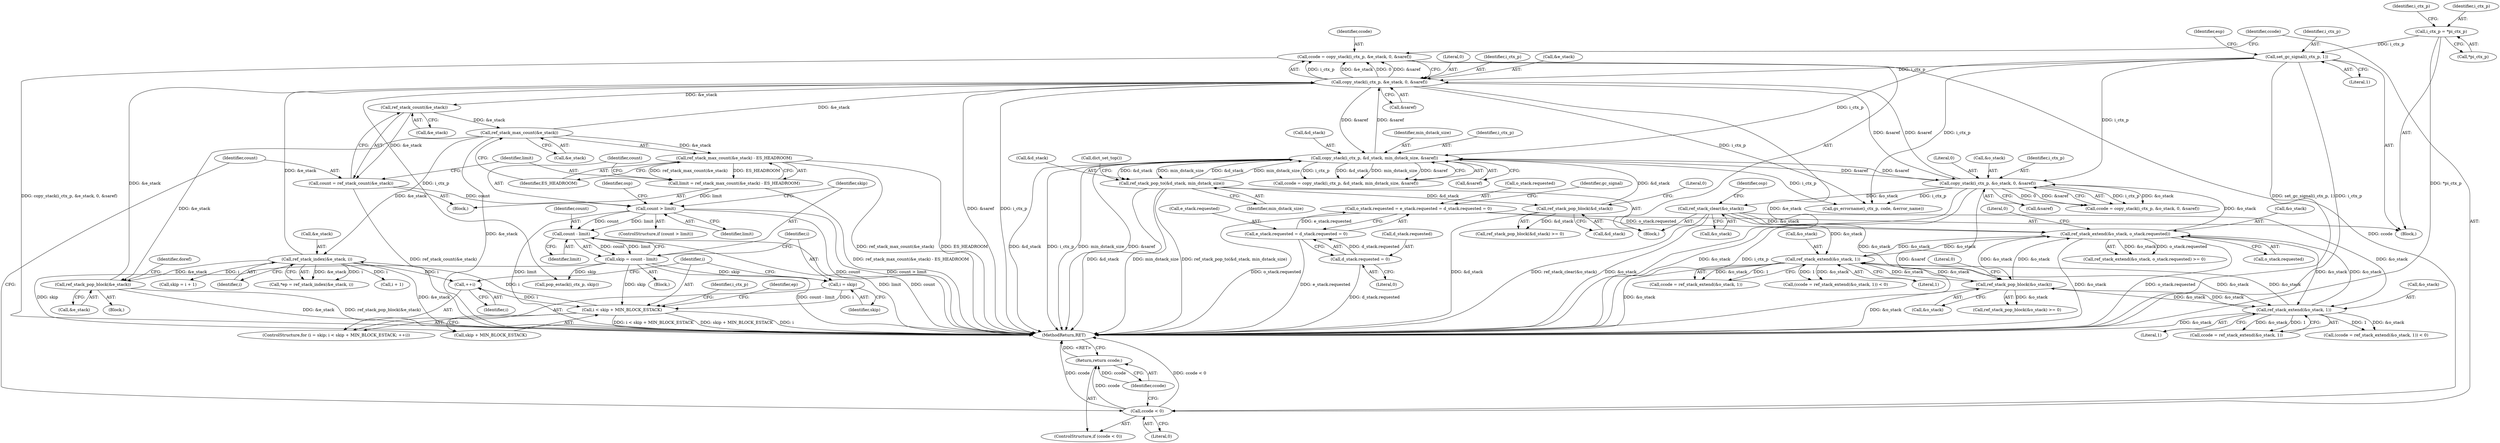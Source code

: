 digraph "0_ghostscript_b575e1ec42cc86f6a58c603f2a88fcc2af699cc8@API" {
"1000463" [label="(Call,ccode = copy_stack(i_ctx_p, &e_stack, 0, &saref))"];
"1000465" [label="(Call,copy_stack(i_ctx_p, &e_stack, 0, &saref))"];
"1000263" [label="(Call,set_gc_signal(i_ctx_p, 1))"];
"1000234" [label="(Call,i_ctx_p = *pi_ctx_p)"];
"1000325" [label="(Call,ref_stack_pop_block(&e_stack))"];
"1000520" [label="(Call,ref_stack_index(&e_stack, i))"];
"1000489" [label="(Call,ref_stack_max_count(&e_stack))"];
"1000482" [label="(Call,ref_stack_count(&e_stack))"];
"1000509" [label="(Call,i < skip + MIN_BLOCK_ESTACK)"];
"1000506" [label="(Call,i = skip)"];
"1000499" [label="(Call,skip = count - limit)"];
"1000501" [label="(Call,count - limit)"];
"1000494" [label="(Call,count > limit)"];
"1000480" [label="(Call,count = ref_stack_count(&e_stack))"];
"1000486" [label="(Call,limit = ref_stack_max_count(&e_stack) - ES_HEADROOM)"];
"1000488" [label="(Call,ref_stack_max_count(&e_stack) - ES_HEADROOM)"];
"1000514" [label="(Call,++i)"];
"1000403" [label="(Call,copy_stack(i_ctx_p, &d_stack, min_dstack_size, &saref))"];
"1000430" [label="(Call,ref_stack_pop_block(&d_stack))"];
"1000416" [label="(Call,ref_stack_pop_to(&d_stack, min_dstack_size))"];
"1000580" [label="(Call,copy_stack(i_ctx_p, &o_stack, 0, &saref))"];
"1000548" [label="(Call,ref_stack_extend(&o_stack, o_stack.requested))"];
"1000456" [label="(Call,ref_stack_extend(&o_stack, 1))"];
"1000593" [label="(Call,ref_stack_clear(&o_stack))"];
"1000605" [label="(Call,ref_stack_pop_block(&o_stack))"];
"1000394" [label="(Call,ref_stack_extend(&o_stack, 1))"];
"1000176" [label="(Call,o_stack.requested = e_stack.requested = d_stack.requested = 0)"];
"1000180" [label="(Call,e_stack.requested = d_stack.requested = 0)"];
"1000184" [label="(Call,d_stack.requested = 0)"];
"1000473" [label="(Call,ccode < 0)"];
"1000476" [label="(Return,return ccode;)"];
"1000263" [label="(Call,set_gc_signal(i_ctx_p, 1))"];
"1000501" [label="(Call,count - limit)"];
"1000478" [label="(Block,)"];
"1000191" [label="(Identifier,gc_signal)"];
"1000707" [label="(MethodReturn,RET)"];
"1000604" [label="(Call,ref_stack_pop_block(&o_stack) >= 0)"];
"1000392" [label="(Call,ccode = ref_stack_extend(&o_stack, 1))"];
"1000482" [label="(Call,ref_stack_count(&e_stack))"];
"1000176" [label="(Call,o_stack.requested = e_stack.requested = d_stack.requested = 0)"];
"1000490" [label="(Call,&e_stack)"];
"1000394" [label="(Call,ref_stack_extend(&o_stack, 1))"];
"1000542" [label="(Identifier,osp)"];
"1000584" [label="(Literal,0)"];
"1000473" [label="(Call,ccode < 0)"];
"1000275" [label="(Block,)"];
"1000605" [label="(Call,ref_stack_pop_block(&o_stack))"];
"1000514" [label="(Call,++i)"];
"1000407" [label="(Identifier,min_dstack_size)"];
"1000391" [label="(Call,(ccode = ref_stack_extend(&o_stack, 1)) < 0)"];
"1000419" [label="(Identifier,min_dstack_size)"];
"1000469" [label="(Literal,0)"];
"1000537" [label="(Identifier,i_ctx_p)"];
"1000582" [label="(Call,&o_stack)"];
"1000487" [label="(Identifier,limit)"];
"1000463" [label="(Call,ccode = copy_stack(i_ctx_p, &e_stack, 0, &saref))"];
"1000508" [label="(Identifier,skip)"];
"1000495" [label="(Identifier,count)"];
"1000549" [label="(Call,&o_stack)"];
"1000594" [label="(Call,&o_stack)"];
"1000515" [label="(Identifier,i)"];
"1000580" [label="(Call,copy_stack(i_ctx_p, &o_stack, 0, &saref))"];
"1000493" [label="(ControlStructure,if (count > limit))"];
"1000497" [label="(Block,)"];
"1000185" [label="(Call,d_stack.requested)"];
"1000518" [label="(Call,*ep = ref_stack_index(&e_stack, i))"];
"1000454" [label="(Call,ccode = ref_stack_extend(&o_stack, 1))"];
"1000430" [label="(Call,ref_stack_pop_block(&d_stack))"];
"1000243" [label="(Identifier,i_ctx_p)"];
"1000532" [label="(Call,i + 1)"];
"1000475" [label="(Literal,0)"];
"1000599" [label="(Identifier,osp)"];
"1000177" [label="(Call,o_stack.requested)"];
"1000499" [label="(Call,skip = count - limit)"];
"1000236" [label="(Call,*pi_ctx_p)"];
"1000536" [label="(Call,pop_estack(i_ctx_p, skip))"];
"1000456" [label="(Call,ref_stack_extend(&o_stack, 1))"];
"1000464" [label="(Identifier,ccode)"];
"1000329" [label="(Identifier,doref)"];
"1000530" [label="(Call,skip = i + 1)"];
"1000417" [label="(Call,&d_stack)"];
"1000510" [label="(Identifier,i)"];
"1000523" [label="(Identifier,i)"];
"1000503" [label="(Identifier,limit)"];
"1000184" [label="(Call,d_stack.requested = 0)"];
"1000488" [label="(Call,ref_stack_max_count(&e_stack) - ES_HEADROOM)"];
"1000551" [label="(Call,o_stack.requested)"];
"1000235" [label="(Identifier,i_ctx_p)"];
"1000483" [label="(Call,&e_stack)"];
"1000474" [label="(Identifier,ccode)"];
"1000268" [label="(Identifier,esp)"];
"1000507" [label="(Identifier,i)"];
"1000403" [label="(Call,copy_stack(i_ctx_p, &d_stack, min_dstack_size, &saref))"];
"1000401" [label="(Call,ccode = copy_stack(i_ctx_p, &d_stack, min_dstack_size, &saref))"];
"1000470" [label="(Call,&saref)"];
"1000520" [label="(Call,ref_stack_index(&e_stack, i))"];
"1000138" [label="(Block,)"];
"1000457" [label="(Call,&o_stack)"];
"1000492" [label="(Identifier,ES_HEADROOM)"];
"1000494" [label="(Call,count > limit)"];
"1000608" [label="(Literal,0)"];
"1000481" [label="(Identifier,count)"];
"1000606" [label="(Call,&o_stack)"];
"1000496" [label="(Identifier,limit)"];
"1000395" [label="(Call,&o_stack)"];
"1000628" [label="(Call,gs_errorname(i_ctx_p, code, &error_name))"];
"1000480" [label="(Call,count = ref_stack_count(&e_stack))"];
"1000188" [label="(Literal,0)"];
"1000181" [label="(Call,e_stack.requested)"];
"1000264" [label="(Identifier,i_ctx_p)"];
"1000472" [label="(ControlStructure,if (ccode < 0))"];
"1000585" [label="(Call,&saref)"];
"1000547" [label="(Call,ref_stack_extend(&o_stack, o_stack.requested) >= 0)"];
"1000466" [label="(Identifier,i_ctx_p)"];
"1000519" [label="(Identifier,ep)"];
"1000477" [label="(Identifier,ccode)"];
"1000429" [label="(Call,ref_stack_pop_block(&d_stack) >= 0)"];
"1000467" [label="(Call,&e_stack)"];
"1000325" [label="(Call,ref_stack_pop_block(&e_stack))"];
"1000581" [label="(Identifier,i_ctx_p)"];
"1000453" [label="(Call,(ccode = ref_stack_extend(&o_stack, 1)) < 0)"];
"1000431" [label="(Call,&d_stack)"];
"1000180" [label="(Call,e_stack.requested = d_stack.requested = 0)"];
"1000509" [label="(Call,i < skip + MIN_BLOCK_ESTACK)"];
"1000578" [label="(Call,ccode = copy_stack(i_ctx_p, &o_stack, 0, &saref))"];
"1000234" [label="(Call,i_ctx_p = *pi_ctx_p)"];
"1000476" [label="(Return,return ccode;)"];
"1000486" [label="(Call,limit = ref_stack_max_count(&e_stack) - ES_HEADROOM)"];
"1000459" [label="(Literal,1)"];
"1000397" [label="(Literal,1)"];
"1000326" [label="(Call,&e_stack)"];
"1000265" [label="(Literal,1)"];
"1000433" [label="(Literal,0)"];
"1000554" [label="(Literal,0)"];
"1000416" [label="(Call,ref_stack_pop_to(&d_stack, min_dstack_size))"];
"1000465" [label="(Call,copy_stack(i_ctx_p, &e_stack, 0, &saref))"];
"1000500" [label="(Identifier,skip)"];
"1000506" [label="(Call,i = skip)"];
"1000489" [label="(Call,ref_stack_max_count(&e_stack))"];
"1000383" [label="(Block,)"];
"1000511" [label="(Call,skip + MIN_BLOCK_ESTACK)"];
"1000502" [label="(Identifier,count)"];
"1000593" [label="(Call,ref_stack_clear(&o_stack))"];
"1000404" [label="(Identifier,i_ctx_p)"];
"1000408" [label="(Call,&saref)"];
"1000548" [label="(Call,ref_stack_extend(&o_stack, o_stack.requested))"];
"1000505" [label="(ControlStructure,for (i = skip; i < skip + MIN_BLOCK_ESTACK; ++i))"];
"1000521" [label="(Call,&e_stack)"];
"1000420" [label="(Call,dict_set_top())"];
"1000405" [label="(Call,&d_stack)"];
"1000463" -> "1000383"  [label="AST: "];
"1000463" -> "1000465"  [label="CFG: "];
"1000464" -> "1000463"  [label="AST: "];
"1000465" -> "1000463"  [label="AST: "];
"1000474" -> "1000463"  [label="CFG: "];
"1000463" -> "1000707"  [label="DDG: copy_stack(i_ctx_p, &e_stack, 0, &saref)"];
"1000465" -> "1000463"  [label="DDG: i_ctx_p"];
"1000465" -> "1000463"  [label="DDG: &e_stack"];
"1000465" -> "1000463"  [label="DDG: 0"];
"1000465" -> "1000463"  [label="DDG: &saref"];
"1000463" -> "1000473"  [label="DDG: ccode"];
"1000465" -> "1000470"  [label="CFG: "];
"1000466" -> "1000465"  [label="AST: "];
"1000467" -> "1000465"  [label="AST: "];
"1000469" -> "1000465"  [label="AST: "];
"1000470" -> "1000465"  [label="AST: "];
"1000465" -> "1000707"  [label="DDG: &e_stack"];
"1000465" -> "1000707"  [label="DDG: &saref"];
"1000465" -> "1000707"  [label="DDG: i_ctx_p"];
"1000465" -> "1000403"  [label="DDG: &saref"];
"1000263" -> "1000465"  [label="DDG: i_ctx_p"];
"1000325" -> "1000465"  [label="DDG: &e_stack"];
"1000520" -> "1000465"  [label="DDG: &e_stack"];
"1000489" -> "1000465"  [label="DDG: &e_stack"];
"1000403" -> "1000465"  [label="DDG: &saref"];
"1000580" -> "1000465"  [label="DDG: &saref"];
"1000465" -> "1000482"  [label="DDG: &e_stack"];
"1000465" -> "1000536"  [label="DDG: i_ctx_p"];
"1000465" -> "1000580"  [label="DDG: &saref"];
"1000465" -> "1000628"  [label="DDG: i_ctx_p"];
"1000263" -> "1000138"  [label="AST: "];
"1000263" -> "1000265"  [label="CFG: "];
"1000264" -> "1000263"  [label="AST: "];
"1000265" -> "1000263"  [label="AST: "];
"1000268" -> "1000263"  [label="CFG: "];
"1000263" -> "1000707"  [label="DDG: set_gc_signal(i_ctx_p, 1)"];
"1000263" -> "1000707"  [label="DDG: i_ctx_p"];
"1000234" -> "1000263"  [label="DDG: i_ctx_p"];
"1000263" -> "1000403"  [label="DDG: i_ctx_p"];
"1000263" -> "1000580"  [label="DDG: i_ctx_p"];
"1000263" -> "1000628"  [label="DDG: i_ctx_p"];
"1000234" -> "1000138"  [label="AST: "];
"1000234" -> "1000236"  [label="CFG: "];
"1000235" -> "1000234"  [label="AST: "];
"1000236" -> "1000234"  [label="AST: "];
"1000243" -> "1000234"  [label="CFG: "];
"1000234" -> "1000707"  [label="DDG: *pi_ctx_p"];
"1000325" -> "1000275"  [label="AST: "];
"1000325" -> "1000326"  [label="CFG: "];
"1000326" -> "1000325"  [label="AST: "];
"1000329" -> "1000325"  [label="CFG: "];
"1000325" -> "1000707"  [label="DDG: &e_stack"];
"1000325" -> "1000707"  [label="DDG: ref_stack_pop_block(&e_stack)"];
"1000520" -> "1000325"  [label="DDG: &e_stack"];
"1000489" -> "1000325"  [label="DDG: &e_stack"];
"1000520" -> "1000518"  [label="AST: "];
"1000520" -> "1000523"  [label="CFG: "];
"1000521" -> "1000520"  [label="AST: "];
"1000523" -> "1000520"  [label="AST: "];
"1000518" -> "1000520"  [label="CFG: "];
"1000520" -> "1000707"  [label="DDG: &e_stack"];
"1000520" -> "1000514"  [label="DDG: i"];
"1000520" -> "1000518"  [label="DDG: &e_stack"];
"1000520" -> "1000518"  [label="DDG: i"];
"1000489" -> "1000520"  [label="DDG: &e_stack"];
"1000509" -> "1000520"  [label="DDG: i"];
"1000520" -> "1000530"  [label="DDG: i"];
"1000520" -> "1000532"  [label="DDG: i"];
"1000489" -> "1000488"  [label="AST: "];
"1000489" -> "1000490"  [label="CFG: "];
"1000490" -> "1000489"  [label="AST: "];
"1000492" -> "1000489"  [label="CFG: "];
"1000489" -> "1000707"  [label="DDG: &e_stack"];
"1000489" -> "1000488"  [label="DDG: &e_stack"];
"1000482" -> "1000489"  [label="DDG: &e_stack"];
"1000482" -> "1000480"  [label="AST: "];
"1000482" -> "1000483"  [label="CFG: "];
"1000483" -> "1000482"  [label="AST: "];
"1000480" -> "1000482"  [label="CFG: "];
"1000482" -> "1000480"  [label="DDG: &e_stack"];
"1000509" -> "1000505"  [label="AST: "];
"1000509" -> "1000511"  [label="CFG: "];
"1000510" -> "1000509"  [label="AST: "];
"1000511" -> "1000509"  [label="AST: "];
"1000519" -> "1000509"  [label="CFG: "];
"1000537" -> "1000509"  [label="CFG: "];
"1000509" -> "1000707"  [label="DDG: i < skip + MIN_BLOCK_ESTACK"];
"1000509" -> "1000707"  [label="DDG: skip + MIN_BLOCK_ESTACK"];
"1000509" -> "1000707"  [label="DDG: i"];
"1000506" -> "1000509"  [label="DDG: i"];
"1000514" -> "1000509"  [label="DDG: i"];
"1000499" -> "1000509"  [label="DDG: skip"];
"1000506" -> "1000505"  [label="AST: "];
"1000506" -> "1000508"  [label="CFG: "];
"1000507" -> "1000506"  [label="AST: "];
"1000508" -> "1000506"  [label="AST: "];
"1000510" -> "1000506"  [label="CFG: "];
"1000499" -> "1000506"  [label="DDG: skip"];
"1000499" -> "1000497"  [label="AST: "];
"1000499" -> "1000501"  [label="CFG: "];
"1000500" -> "1000499"  [label="AST: "];
"1000501" -> "1000499"  [label="AST: "];
"1000507" -> "1000499"  [label="CFG: "];
"1000499" -> "1000707"  [label="DDG: count - limit"];
"1000501" -> "1000499"  [label="DDG: count"];
"1000501" -> "1000499"  [label="DDG: limit"];
"1000499" -> "1000511"  [label="DDG: skip"];
"1000499" -> "1000536"  [label="DDG: skip"];
"1000501" -> "1000503"  [label="CFG: "];
"1000502" -> "1000501"  [label="AST: "];
"1000503" -> "1000501"  [label="AST: "];
"1000501" -> "1000707"  [label="DDG: limit"];
"1000501" -> "1000707"  [label="DDG: count"];
"1000494" -> "1000501"  [label="DDG: count"];
"1000494" -> "1000501"  [label="DDG: limit"];
"1000494" -> "1000493"  [label="AST: "];
"1000494" -> "1000496"  [label="CFG: "];
"1000495" -> "1000494"  [label="AST: "];
"1000496" -> "1000494"  [label="AST: "];
"1000500" -> "1000494"  [label="CFG: "];
"1000542" -> "1000494"  [label="CFG: "];
"1000494" -> "1000707"  [label="DDG: count > limit"];
"1000494" -> "1000707"  [label="DDG: limit"];
"1000494" -> "1000707"  [label="DDG: count"];
"1000480" -> "1000494"  [label="DDG: count"];
"1000486" -> "1000494"  [label="DDG: limit"];
"1000480" -> "1000478"  [label="AST: "];
"1000481" -> "1000480"  [label="AST: "];
"1000487" -> "1000480"  [label="CFG: "];
"1000480" -> "1000707"  [label="DDG: ref_stack_count(&e_stack)"];
"1000486" -> "1000478"  [label="AST: "];
"1000486" -> "1000488"  [label="CFG: "];
"1000487" -> "1000486"  [label="AST: "];
"1000488" -> "1000486"  [label="AST: "];
"1000495" -> "1000486"  [label="CFG: "];
"1000486" -> "1000707"  [label="DDG: ref_stack_max_count(&e_stack) - ES_HEADROOM"];
"1000488" -> "1000486"  [label="DDG: ref_stack_max_count(&e_stack)"];
"1000488" -> "1000486"  [label="DDG: ES_HEADROOM"];
"1000488" -> "1000492"  [label="CFG: "];
"1000492" -> "1000488"  [label="AST: "];
"1000488" -> "1000707"  [label="DDG: ref_stack_max_count(&e_stack)"];
"1000488" -> "1000707"  [label="DDG: ES_HEADROOM"];
"1000514" -> "1000505"  [label="AST: "];
"1000514" -> "1000515"  [label="CFG: "];
"1000515" -> "1000514"  [label="AST: "];
"1000510" -> "1000514"  [label="CFG: "];
"1000403" -> "1000401"  [label="AST: "];
"1000403" -> "1000408"  [label="CFG: "];
"1000404" -> "1000403"  [label="AST: "];
"1000405" -> "1000403"  [label="AST: "];
"1000407" -> "1000403"  [label="AST: "];
"1000408" -> "1000403"  [label="AST: "];
"1000401" -> "1000403"  [label="CFG: "];
"1000403" -> "1000707"  [label="DDG: &d_stack"];
"1000403" -> "1000707"  [label="DDG: i_ctx_p"];
"1000403" -> "1000707"  [label="DDG: min_dstack_size"];
"1000403" -> "1000707"  [label="DDG: &saref"];
"1000403" -> "1000401"  [label="DDG: i_ctx_p"];
"1000403" -> "1000401"  [label="DDG: &d_stack"];
"1000403" -> "1000401"  [label="DDG: min_dstack_size"];
"1000403" -> "1000401"  [label="DDG: &saref"];
"1000430" -> "1000403"  [label="DDG: &d_stack"];
"1000416" -> "1000403"  [label="DDG: &d_stack"];
"1000416" -> "1000403"  [label="DDG: min_dstack_size"];
"1000580" -> "1000403"  [label="DDG: &saref"];
"1000403" -> "1000416"  [label="DDG: &d_stack"];
"1000403" -> "1000416"  [label="DDG: min_dstack_size"];
"1000403" -> "1000580"  [label="DDG: &saref"];
"1000403" -> "1000628"  [label="DDG: i_ctx_p"];
"1000430" -> "1000429"  [label="AST: "];
"1000430" -> "1000431"  [label="CFG: "];
"1000431" -> "1000430"  [label="AST: "];
"1000433" -> "1000430"  [label="CFG: "];
"1000430" -> "1000707"  [label="DDG: &d_stack"];
"1000430" -> "1000429"  [label="DDG: &d_stack"];
"1000416" -> "1000430"  [label="DDG: &d_stack"];
"1000416" -> "1000383"  [label="AST: "];
"1000416" -> "1000419"  [label="CFG: "];
"1000417" -> "1000416"  [label="AST: "];
"1000419" -> "1000416"  [label="AST: "];
"1000420" -> "1000416"  [label="CFG: "];
"1000416" -> "1000707"  [label="DDG: ref_stack_pop_to(&d_stack, min_dstack_size)"];
"1000416" -> "1000707"  [label="DDG: &d_stack"];
"1000416" -> "1000707"  [label="DDG: min_dstack_size"];
"1000580" -> "1000578"  [label="AST: "];
"1000580" -> "1000585"  [label="CFG: "];
"1000581" -> "1000580"  [label="AST: "];
"1000582" -> "1000580"  [label="AST: "];
"1000584" -> "1000580"  [label="AST: "];
"1000585" -> "1000580"  [label="AST: "];
"1000578" -> "1000580"  [label="CFG: "];
"1000580" -> "1000707"  [label="DDG: &o_stack"];
"1000580" -> "1000707"  [label="DDG: i_ctx_p"];
"1000580" -> "1000707"  [label="DDG: &saref"];
"1000580" -> "1000578"  [label="DDG: i_ctx_p"];
"1000580" -> "1000578"  [label="DDG: &o_stack"];
"1000580" -> "1000578"  [label="DDG: 0"];
"1000580" -> "1000578"  [label="DDG: &saref"];
"1000548" -> "1000580"  [label="DDG: &o_stack"];
"1000580" -> "1000593"  [label="DDG: &o_stack"];
"1000580" -> "1000628"  [label="DDG: i_ctx_p"];
"1000548" -> "1000547"  [label="AST: "];
"1000548" -> "1000551"  [label="CFG: "];
"1000549" -> "1000548"  [label="AST: "];
"1000551" -> "1000548"  [label="AST: "];
"1000554" -> "1000548"  [label="CFG: "];
"1000548" -> "1000707"  [label="DDG: o_stack.requested"];
"1000548" -> "1000707"  [label="DDG: &o_stack"];
"1000548" -> "1000394"  [label="DDG: &o_stack"];
"1000548" -> "1000456"  [label="DDG: &o_stack"];
"1000548" -> "1000547"  [label="DDG: &o_stack"];
"1000548" -> "1000547"  [label="DDG: o_stack.requested"];
"1000456" -> "1000548"  [label="DDG: &o_stack"];
"1000593" -> "1000548"  [label="DDG: &o_stack"];
"1000605" -> "1000548"  [label="DDG: &o_stack"];
"1000394" -> "1000548"  [label="DDG: &o_stack"];
"1000176" -> "1000548"  [label="DDG: o_stack.requested"];
"1000548" -> "1000605"  [label="DDG: &o_stack"];
"1000456" -> "1000454"  [label="AST: "];
"1000456" -> "1000459"  [label="CFG: "];
"1000457" -> "1000456"  [label="AST: "];
"1000459" -> "1000456"  [label="AST: "];
"1000454" -> "1000456"  [label="CFG: "];
"1000456" -> "1000707"  [label="DDG: &o_stack"];
"1000456" -> "1000394"  [label="DDG: &o_stack"];
"1000456" -> "1000453"  [label="DDG: &o_stack"];
"1000456" -> "1000453"  [label="DDG: 1"];
"1000456" -> "1000454"  [label="DDG: &o_stack"];
"1000456" -> "1000454"  [label="DDG: 1"];
"1000593" -> "1000456"  [label="DDG: &o_stack"];
"1000605" -> "1000456"  [label="DDG: &o_stack"];
"1000394" -> "1000456"  [label="DDG: &o_stack"];
"1000456" -> "1000605"  [label="DDG: &o_stack"];
"1000593" -> "1000383"  [label="AST: "];
"1000593" -> "1000594"  [label="CFG: "];
"1000594" -> "1000593"  [label="AST: "];
"1000599" -> "1000593"  [label="CFG: "];
"1000593" -> "1000707"  [label="DDG: &o_stack"];
"1000593" -> "1000707"  [label="DDG: ref_stack_clear(&o_stack)"];
"1000593" -> "1000394"  [label="DDG: &o_stack"];
"1000593" -> "1000605"  [label="DDG: &o_stack"];
"1000605" -> "1000604"  [label="AST: "];
"1000605" -> "1000606"  [label="CFG: "];
"1000606" -> "1000605"  [label="AST: "];
"1000608" -> "1000605"  [label="CFG: "];
"1000605" -> "1000707"  [label="DDG: &o_stack"];
"1000605" -> "1000394"  [label="DDG: &o_stack"];
"1000605" -> "1000604"  [label="DDG: &o_stack"];
"1000394" -> "1000605"  [label="DDG: &o_stack"];
"1000394" -> "1000392"  [label="AST: "];
"1000394" -> "1000397"  [label="CFG: "];
"1000395" -> "1000394"  [label="AST: "];
"1000397" -> "1000394"  [label="AST: "];
"1000392" -> "1000394"  [label="CFG: "];
"1000394" -> "1000707"  [label="DDG: &o_stack"];
"1000394" -> "1000391"  [label="DDG: &o_stack"];
"1000394" -> "1000391"  [label="DDG: 1"];
"1000394" -> "1000392"  [label="DDG: &o_stack"];
"1000394" -> "1000392"  [label="DDG: 1"];
"1000176" -> "1000138"  [label="AST: "];
"1000176" -> "1000180"  [label="CFG: "];
"1000177" -> "1000176"  [label="AST: "];
"1000180" -> "1000176"  [label="AST: "];
"1000191" -> "1000176"  [label="CFG: "];
"1000176" -> "1000707"  [label="DDG: o_stack.requested"];
"1000180" -> "1000176"  [label="DDG: e_stack.requested"];
"1000180" -> "1000184"  [label="CFG: "];
"1000181" -> "1000180"  [label="AST: "];
"1000184" -> "1000180"  [label="AST: "];
"1000180" -> "1000707"  [label="DDG: e_stack.requested"];
"1000184" -> "1000180"  [label="DDG: d_stack.requested"];
"1000184" -> "1000188"  [label="CFG: "];
"1000185" -> "1000184"  [label="AST: "];
"1000188" -> "1000184"  [label="AST: "];
"1000184" -> "1000707"  [label="DDG: d_stack.requested"];
"1000473" -> "1000472"  [label="AST: "];
"1000473" -> "1000475"  [label="CFG: "];
"1000474" -> "1000473"  [label="AST: "];
"1000475" -> "1000473"  [label="AST: "];
"1000477" -> "1000473"  [label="CFG: "];
"1000481" -> "1000473"  [label="CFG: "];
"1000473" -> "1000707"  [label="DDG: ccode"];
"1000473" -> "1000707"  [label="DDG: ccode < 0"];
"1000473" -> "1000476"  [label="DDG: ccode"];
"1000476" -> "1000472"  [label="AST: "];
"1000476" -> "1000477"  [label="CFG: "];
"1000477" -> "1000476"  [label="AST: "];
"1000707" -> "1000476"  [label="CFG: "];
"1000476" -> "1000707"  [label="DDG: <RET>"];
"1000477" -> "1000476"  [label="DDG: ccode"];
}
